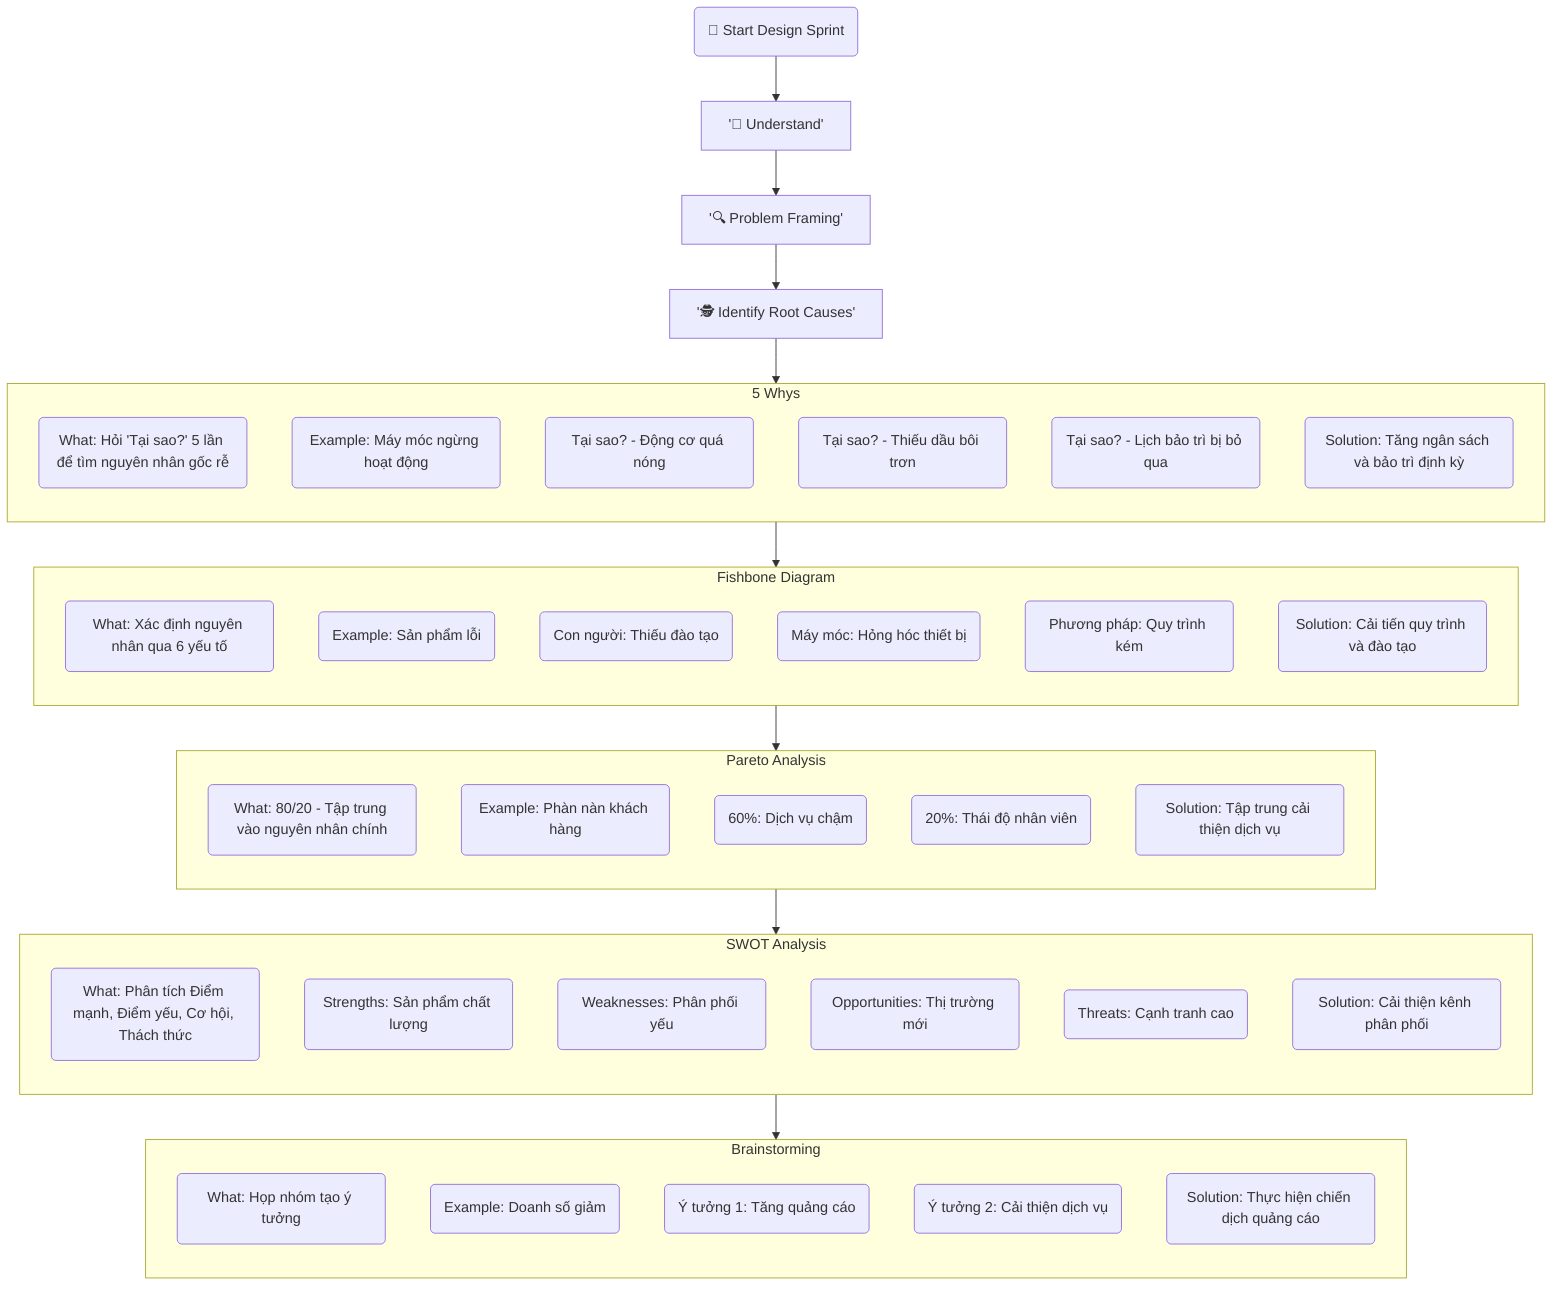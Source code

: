 flowchart TD
    subgraph A [5 Whys]
        direction TB
        A1(What: Hỏi 'Tại sao?' 5 lần để tìm nguyên nhân gốc rễ)
        A2(Example: Máy móc ngừng hoạt động)
        A3(Tại sao? - Động cơ quá nóng)
        A4(Tại sao? - Thiếu dầu bôi trơn)
        A5(Tại sao? - Lịch bảo trì bị bỏ qua)
        A6(Solution: Tăng ngân sách và bảo trì định kỳ)
    end

    subgraph B [Fishbone Diagram]
        direction TB
        B1(What: Xác định nguyên nhân qua 6 yếu tố)
        B2(Example: Sản phẩm lỗi)
        B3(Con người: Thiếu đào tạo)
        B4(Máy móc: Hỏng hóc thiết bị)
        B5(Phương pháp: Quy trình kém)
        B6(Solution: Cải tiến quy trình và đào tạo)
    end

    subgraph C [Pareto Analysis]
        direction TB
        C1(What: 80/20 - Tập trung vào nguyên nhân chính)
        C2(Example: Phàn nàn khách hàng)
        C3(60%: Dịch vụ chậm)
        C4(20%: Thái độ nhân viên)
        C5(Solution: Tập trung cải thiện dịch vụ)
    end

    subgraph D [SWOT Analysis]
        direction TB
        D1(What: Phân tích Điểm mạnh, Điểm yếu, Cơ hội, Thách thức)
        D2(Strengths: Sản phẩm chất lượng)
        D3(Weaknesses: Phân phối yếu)
        D4(Opportunities: Thị trường mới)
        D5(Threats: Cạnh tranh cao)
        D6(Solution: Cải thiện kênh phân phối)
    end

    subgraph E [Brainstorming]
        direction TB
        E1(What: Họp nhóm tạo ý tưởng)
        E2(Example: Doanh số giảm)
        E3(Ý tưởng 1: Tăng quảng cáo)
        E4(Ý tưởng 2: Cải thiện dịch vụ)
        E5(Solution: Thực hiện chiến dịch quảng cáo)
    end

    Design_Sprint(🚀 Start Design Sprint) --> Understand['🧠 Understand']

    Understand --> Problem_Framing['🔍 Problem Framing']

    Problem_Framing --> Identify_Root_Causes['🕵️ Identify Root Causes']

    Identify_Root_Causes --> A --> B --> C --> D --> E